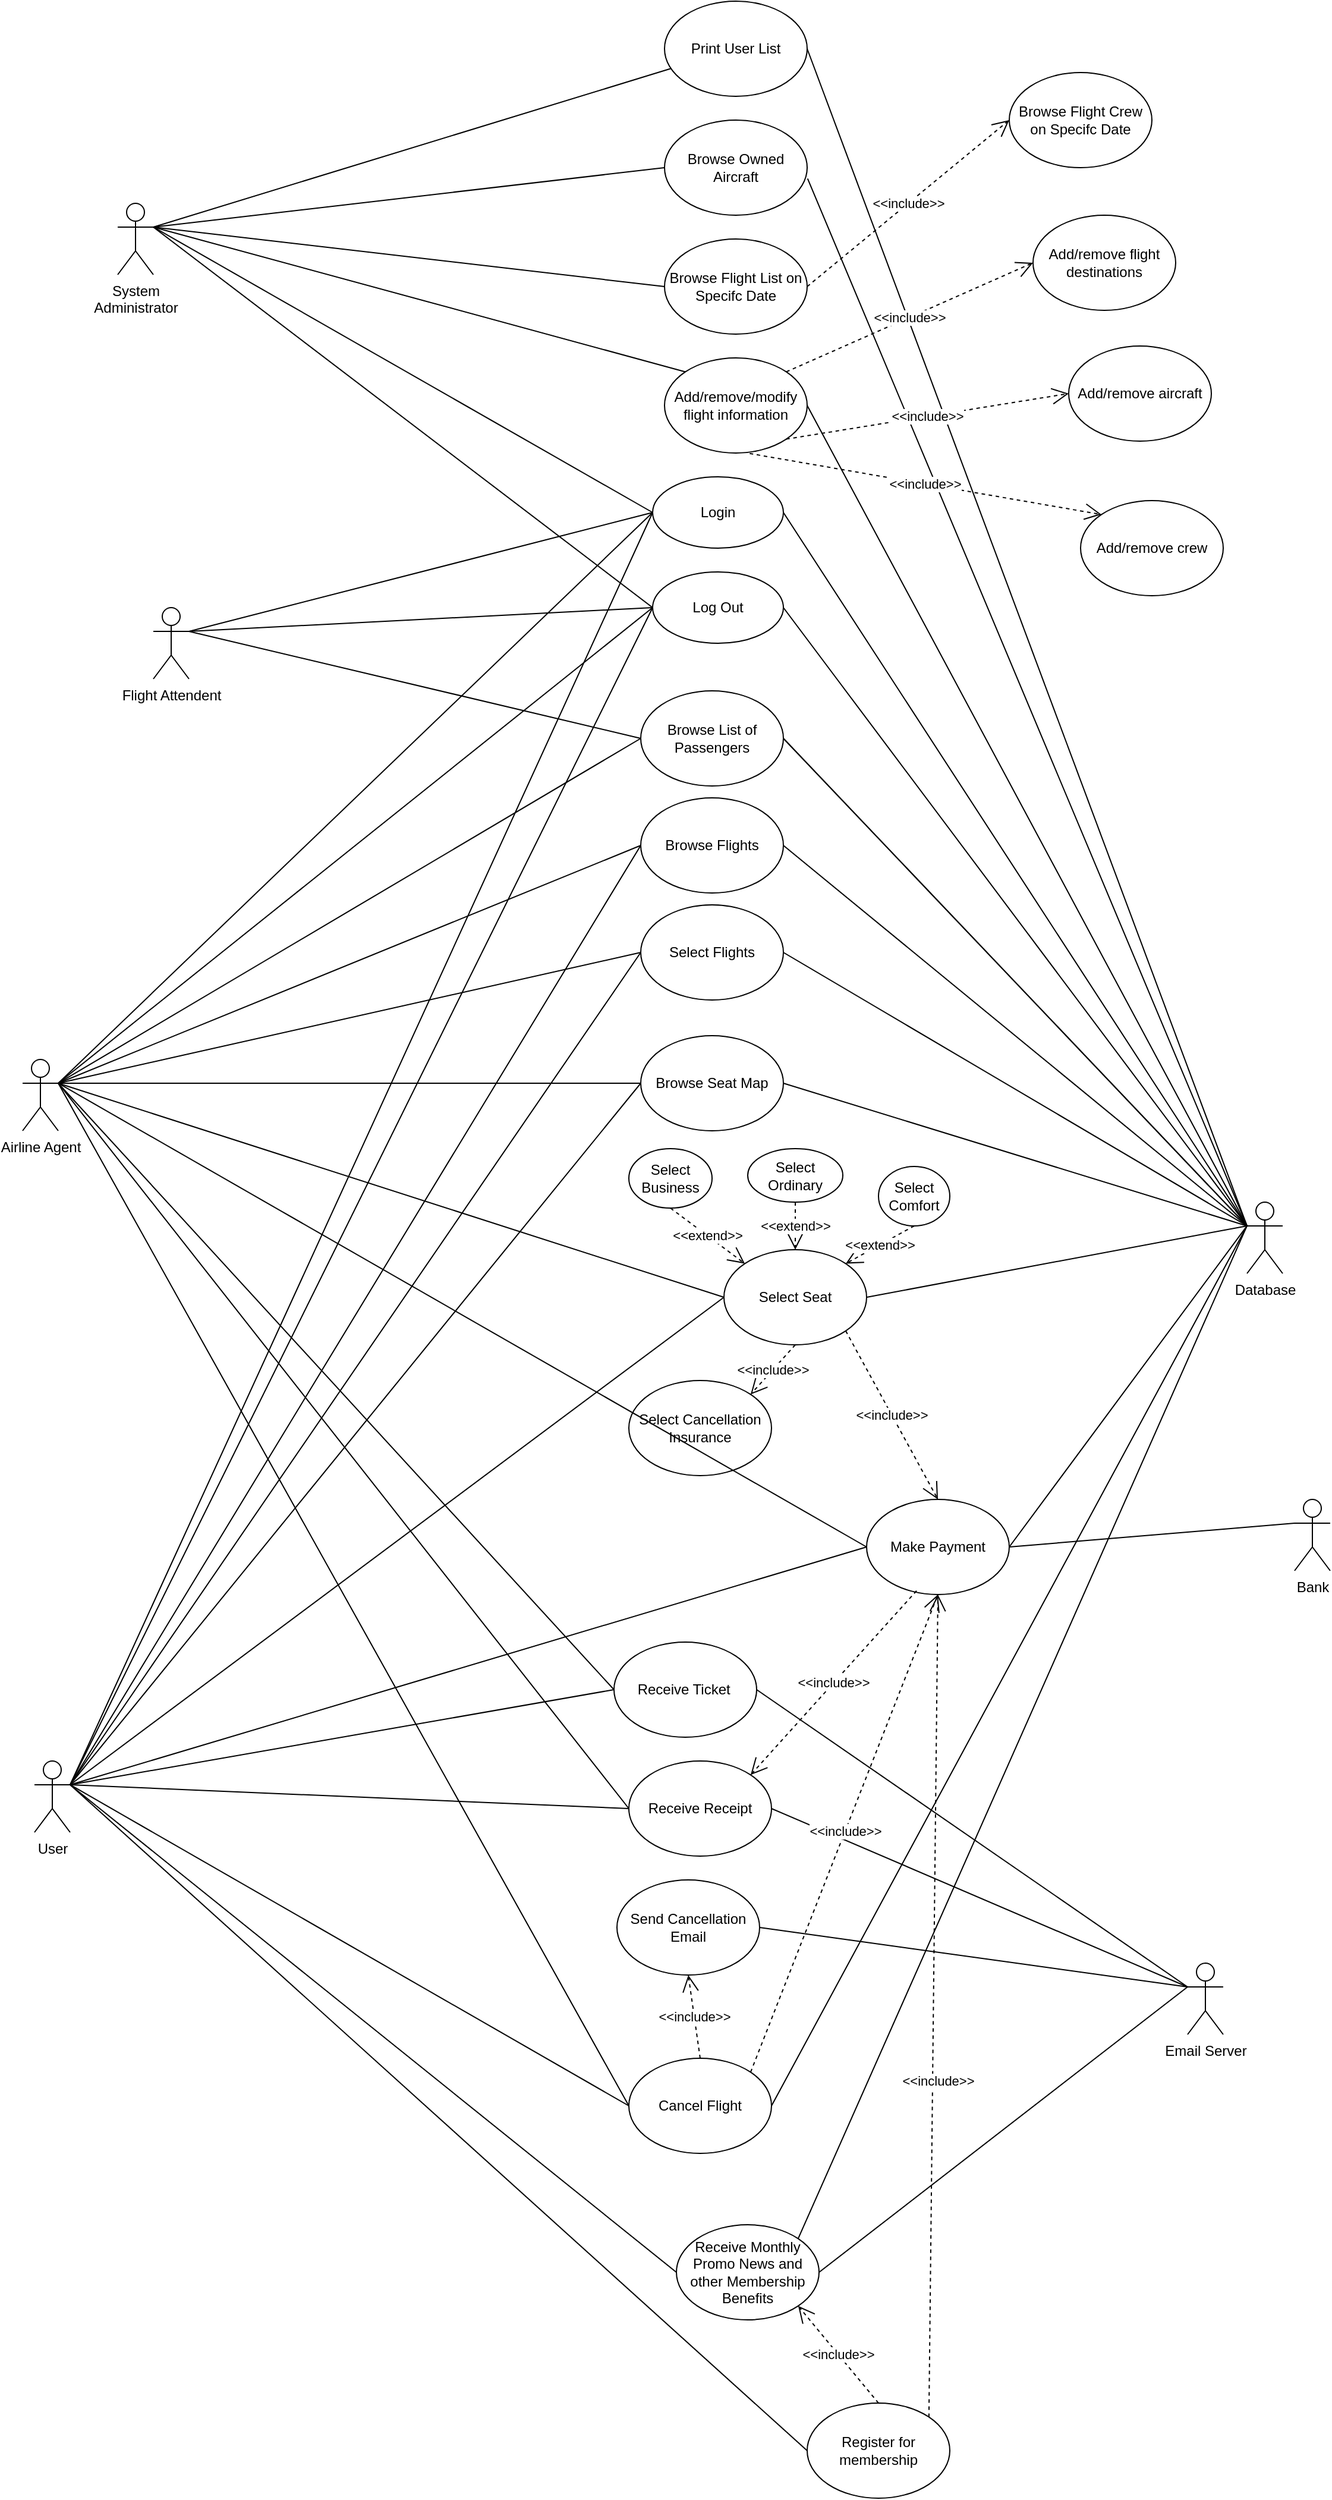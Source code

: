 <mxfile version="22.1.2" type="device">
  <diagram name="Page-1" id="qdFyxSqgyczc50ukwJnV">
    <mxGraphModel dx="1886" dy="2891" grid="1" gridSize="10" guides="1" tooltips="1" connect="1" arrows="1" fold="1" page="1" pageScale="1" pageWidth="850" pageHeight="1100" math="0" shadow="0">
      <root>
        <mxCell id="0" />
        <mxCell id="1" parent="0" />
        <mxCell id="Oktcj9MqUROiAOQRCkaV-20" style="edgeStyle=none;shape=connector;rounded=0;orthogonalLoop=1;jettySize=auto;html=1;exitX=1;exitY=0.333;exitDx=0;exitDy=0;exitPerimeter=0;entryX=0;entryY=0.5;entryDx=0;entryDy=0;labelBackgroundColor=default;strokeColor=default;align=center;verticalAlign=middle;fontFamily=Helvetica;fontSize=11;fontColor=default;endArrow=none;endFill=0;" parent="1" source="k9qatuvnpu8ZYcSoqn7l-3" target="k9qatuvnpu8ZYcSoqn7l-24" edge="1">
          <mxGeometry relative="1" as="geometry" />
        </mxCell>
        <mxCell id="Oktcj9MqUROiAOQRCkaV-23" style="edgeStyle=none;shape=connector;rounded=0;orthogonalLoop=1;jettySize=auto;html=1;exitX=1;exitY=0.333;exitDx=0;exitDy=0;exitPerimeter=0;entryX=0;entryY=0.5;entryDx=0;entryDy=0;labelBackgroundColor=default;strokeColor=default;align=center;verticalAlign=middle;fontFamily=Helvetica;fontSize=11;fontColor=default;endArrow=none;endFill=0;" parent="1" source="k9qatuvnpu8ZYcSoqn7l-3" target="k9qatuvnpu8ZYcSoqn7l-47" edge="1">
          <mxGeometry relative="1" as="geometry" />
        </mxCell>
        <mxCell id="k9qatuvnpu8ZYcSoqn7l-3" value="User" style="shape=umlActor;verticalLabelPosition=bottom;verticalAlign=top;html=1;outlineConnect=0;" parent="1" vertex="1">
          <mxGeometry x="-400" y="300" width="30" height="60" as="geometry" />
        </mxCell>
        <mxCell id="k9qatuvnpu8ZYcSoqn7l-5" value="Receive Monthly Promo News and other Membership Benefits" style="ellipse;whiteSpace=wrap;html=1;" parent="1" vertex="1">
          <mxGeometry x="140" y="690" width="120" height="80" as="geometry" />
        </mxCell>
        <mxCell id="k9qatuvnpu8ZYcSoqn7l-8" value="" style="endArrow=none;html=1;rounded=0;exitX=1;exitY=0.333;exitDx=0;exitDy=0;exitPerimeter=0;entryX=0;entryY=0.5;entryDx=0;entryDy=0;" parent="1" source="k9qatuvnpu8ZYcSoqn7l-3" target="k9qatuvnpu8ZYcSoqn7l-5" edge="1">
          <mxGeometry width="50" height="50" relative="1" as="geometry">
            <mxPoint x="290" y="620" as="sourcePoint" />
            <mxPoint x="340" y="570" as="targetPoint" />
          </mxGeometry>
        </mxCell>
        <mxCell id="k9qatuvnpu8ZYcSoqn7l-10" value="Database" style="shape=umlActor;verticalLabelPosition=bottom;verticalAlign=top;html=1;outlineConnect=0;" parent="1" vertex="1">
          <mxGeometry x="620" y="-170" width="30" height="60" as="geometry" />
        </mxCell>
        <mxCell id="k9qatuvnpu8ZYcSoqn7l-11" value="" style="endArrow=none;html=1;rounded=0;exitX=1;exitY=0;exitDx=0;exitDy=0;entryX=0;entryY=0.333;entryDx=0;entryDy=0;entryPerimeter=0;" parent="1" source="k9qatuvnpu8ZYcSoqn7l-5" target="k9qatuvnpu8ZYcSoqn7l-10" edge="1">
          <mxGeometry width="50" height="50" relative="1" as="geometry">
            <mxPoint x="290" y="620" as="sourcePoint" />
            <mxPoint x="340" y="570" as="targetPoint" />
          </mxGeometry>
        </mxCell>
        <mxCell id="k9qatuvnpu8ZYcSoqn7l-15" value="Login" style="ellipse;whiteSpace=wrap;html=1;" parent="1" vertex="1">
          <mxGeometry x="120" y="-780" width="110" height="60" as="geometry" />
        </mxCell>
        <mxCell id="k9qatuvnpu8ZYcSoqn7l-16" value="" style="endArrow=none;html=1;rounded=0;exitX=1;exitY=0.333;exitDx=0;exitDy=0;exitPerimeter=0;entryX=0;entryY=0.5;entryDx=0;entryDy=0;" parent="1" source="k9qatuvnpu8ZYcSoqn7l-3" target="k9qatuvnpu8ZYcSoqn7l-15" edge="1">
          <mxGeometry width="50" height="50" relative="1" as="geometry">
            <mxPoint x="290" y="620" as="sourcePoint" />
            <mxPoint x="340" y="570" as="targetPoint" />
          </mxGeometry>
        </mxCell>
        <mxCell id="k9qatuvnpu8ZYcSoqn7l-17" value="" style="endArrow=none;html=1;rounded=0;exitX=1;exitY=0.5;exitDx=0;exitDy=0;entryX=0;entryY=0.333;entryDx=0;entryDy=0;entryPerimeter=0;" parent="1" source="k9qatuvnpu8ZYcSoqn7l-15" target="k9qatuvnpu8ZYcSoqn7l-10" edge="1">
          <mxGeometry width="50" height="50" relative="1" as="geometry">
            <mxPoint x="290" y="620" as="sourcePoint" />
            <mxPoint x="340" y="570" as="targetPoint" />
          </mxGeometry>
        </mxCell>
        <mxCell id="k9qatuvnpu8ZYcSoqn7l-20" value="System&lt;br&gt;Administrator" style="shape=umlActor;verticalLabelPosition=bottom;verticalAlign=top;html=1;outlineConnect=0;" parent="1" vertex="1">
          <mxGeometry x="-330" y="-1010" width="30" height="60" as="geometry" />
        </mxCell>
        <mxCell id="k9qatuvnpu8ZYcSoqn7l-22" value="Select Flights" style="ellipse;whiteSpace=wrap;html=1;" parent="1" vertex="1">
          <mxGeometry x="110" y="-420" width="120" height="80" as="geometry" />
        </mxCell>
        <mxCell id="k9qatuvnpu8ZYcSoqn7l-24" value="Select Seat" style="ellipse;whiteSpace=wrap;html=1;" parent="1" vertex="1">
          <mxGeometry x="180" y="-130" width="120" height="80" as="geometry" />
        </mxCell>
        <mxCell id="k9qatuvnpu8ZYcSoqn7l-25" value="Make Payment" style="ellipse;whiteSpace=wrap;html=1;" parent="1" vertex="1">
          <mxGeometry x="300" y="80" width="120" height="80" as="geometry" />
        </mxCell>
        <mxCell id="k9qatuvnpu8ZYcSoqn7l-26" value="Cancel Flight" style="ellipse;whiteSpace=wrap;html=1;" parent="1" vertex="1">
          <mxGeometry x="100" y="550" width="120" height="80" as="geometry" />
        </mxCell>
        <mxCell id="k9qatuvnpu8ZYcSoqn7l-28" value="Send Cancellation Email" style="ellipse;whiteSpace=wrap;html=1;" parent="1" vertex="1">
          <mxGeometry x="90" y="400" width="120" height="80" as="geometry" />
        </mxCell>
        <mxCell id="k9qatuvnpu8ZYcSoqn7l-32" value="Browse Seat Map" style="ellipse;whiteSpace=wrap;html=1;" parent="1" vertex="1">
          <mxGeometry x="110" y="-310" width="120" height="80" as="geometry" />
        </mxCell>
        <mxCell id="k9qatuvnpu8ZYcSoqn7l-33" value="Browse Flights" style="ellipse;whiteSpace=wrap;html=1;" parent="1" vertex="1">
          <mxGeometry x="110" y="-510" width="120" height="80" as="geometry" />
        </mxCell>
        <mxCell id="k9qatuvnpu8ZYcSoqn7l-37" value="Add/remove crew" style="ellipse;whiteSpace=wrap;html=1;" parent="1" vertex="1">
          <mxGeometry x="480" y="-760" width="120" height="80" as="geometry" />
        </mxCell>
        <mxCell id="k9qatuvnpu8ZYcSoqn7l-38" value="Add/remove aircraft" style="ellipse;whiteSpace=wrap;html=1;" parent="1" vertex="1">
          <mxGeometry x="470" y="-890" width="120" height="80" as="geometry" />
        </mxCell>
        <mxCell id="k9qatuvnpu8ZYcSoqn7l-39" value="Add/remove flight destinations" style="ellipse;whiteSpace=wrap;html=1;" parent="1" vertex="1">
          <mxGeometry x="440" y="-1000" width="120" height="80" as="geometry" />
        </mxCell>
        <mxCell id="Oktcj9MqUROiAOQRCkaV-9" style="edgeStyle=none;shape=connector;rounded=0;orthogonalLoop=1;jettySize=auto;html=1;exitX=0;exitY=0;exitDx=0;exitDy=0;labelBackgroundColor=default;strokeColor=default;align=center;verticalAlign=middle;fontFamily=Helvetica;fontSize=11;fontColor=default;endArrow=none;endFill=0;entryX=1;entryY=0.333;entryDx=0;entryDy=0;entryPerimeter=0;" parent="1" source="k9qatuvnpu8ZYcSoqn7l-40" target="k9qatuvnpu8ZYcSoqn7l-20" edge="1">
          <mxGeometry relative="1" as="geometry">
            <mxPoint x="-90.0" y="-1030" as="targetPoint" />
          </mxGeometry>
        </mxCell>
        <mxCell id="k9qatuvnpu8ZYcSoqn7l-40" value="Add/remove/modify flight information" style="ellipse;whiteSpace=wrap;html=1;" parent="1" vertex="1">
          <mxGeometry x="130" y="-880" width="120" height="80" as="geometry" />
        </mxCell>
        <mxCell id="k9qatuvnpu8ZYcSoqn7l-41" value="Print User List" style="ellipse;whiteSpace=wrap;html=1;" parent="1" vertex="1">
          <mxGeometry x="130" y="-1180" width="120" height="80" as="geometry" />
        </mxCell>
        <mxCell id="k9qatuvnpu8ZYcSoqn7l-42" value="Browse List of Passengers" style="ellipse;whiteSpace=wrap;html=1;" parent="1" vertex="1">
          <mxGeometry x="110" y="-600" width="120" height="80" as="geometry" />
        </mxCell>
        <mxCell id="k9qatuvnpu8ZYcSoqn7l-43" value="" style="endArrow=none;html=1;rounded=0;entryX=1;entryY=0.333;entryDx=0;entryDy=0;entryPerimeter=0;exitX=0;exitY=0.5;exitDx=0;exitDy=0;" parent="1" source="k9qatuvnpu8ZYcSoqn7l-26" target="k9qatuvnpu8ZYcSoqn7l-3" edge="1">
          <mxGeometry width="50" height="50" relative="1" as="geometry">
            <mxPoint x="-50" y="400" as="sourcePoint" />
            <mxPoint x="-90" y="270" as="targetPoint" />
          </mxGeometry>
        </mxCell>
        <mxCell id="k9qatuvnpu8ZYcSoqn7l-44" value="" style="endArrow=none;html=1;rounded=0;exitX=1;exitY=0.5;exitDx=0;exitDy=0;entryX=0;entryY=0.333;entryDx=0;entryDy=0;entryPerimeter=0;" parent="1" source="k9qatuvnpu8ZYcSoqn7l-26" target="k9qatuvnpu8ZYcSoqn7l-10" edge="1">
          <mxGeometry width="50" height="50" relative="1" as="geometry">
            <mxPoint x="370" y="520" as="sourcePoint" />
            <mxPoint x="420" y="470" as="targetPoint" />
          </mxGeometry>
        </mxCell>
        <mxCell id="k9qatuvnpu8ZYcSoqn7l-45" value="Select Cancellation Insurance" style="ellipse;whiteSpace=wrap;html=1;" parent="1" vertex="1">
          <mxGeometry x="100" y="-20" width="120" height="80" as="geometry" />
        </mxCell>
        <mxCell id="k9qatuvnpu8ZYcSoqn7l-47" value="Receive Ticket&amp;nbsp;" style="ellipse;whiteSpace=wrap;html=1;" parent="1" vertex="1">
          <mxGeometry x="87.5" y="200" width="120" height="80" as="geometry" />
        </mxCell>
        <mxCell id="k9qatuvnpu8ZYcSoqn7l-48" value="Receive Receipt" style="ellipse;whiteSpace=wrap;html=1;" parent="1" vertex="1">
          <mxGeometry x="100" y="300" width="120" height="80" as="geometry" />
        </mxCell>
        <mxCell id="k9qatuvnpu8ZYcSoqn7l-49" value="" style="endArrow=none;html=1;rounded=0;exitX=1;exitY=0.333;exitDx=0;exitDy=0;exitPerimeter=0;entryX=0;entryY=0.5;entryDx=0;entryDy=0;" parent="1" source="k9qatuvnpu8ZYcSoqn7l-3" target="k9qatuvnpu8ZYcSoqn7l-33" edge="1">
          <mxGeometry width="50" height="50" relative="1" as="geometry">
            <mxPoint x="370" y="140" as="sourcePoint" />
            <mxPoint x="420" y="90" as="targetPoint" />
          </mxGeometry>
        </mxCell>
        <mxCell id="k9qatuvnpu8ZYcSoqn7l-50" value="" style="endArrow=none;html=1;rounded=0;exitX=1;exitY=0.333;exitDx=0;exitDy=0;exitPerimeter=0;entryX=0;entryY=0.5;entryDx=0;entryDy=0;" parent="1" source="k9qatuvnpu8ZYcSoqn7l-3" target="k9qatuvnpu8ZYcSoqn7l-22" edge="1">
          <mxGeometry width="50" height="50" relative="1" as="geometry">
            <mxPoint x="370" y="240" as="sourcePoint" />
            <mxPoint x="420" y="190" as="targetPoint" />
          </mxGeometry>
        </mxCell>
        <mxCell id="k9qatuvnpu8ZYcSoqn7l-57" value="" style="endArrow=none;html=1;rounded=0;exitX=1;exitY=0.333;exitDx=0;exitDy=0;exitPerimeter=0;entryX=0;entryY=0.5;entryDx=0;entryDy=0;" parent="1" source="k9qatuvnpu8ZYcSoqn7l-3" target="k9qatuvnpu8ZYcSoqn7l-25" edge="1">
          <mxGeometry width="50" height="50" relative="1" as="geometry">
            <mxPoint x="370" y="140" as="sourcePoint" />
            <mxPoint x="420" y="90" as="targetPoint" />
          </mxGeometry>
        </mxCell>
        <mxCell id="k9qatuvnpu8ZYcSoqn7l-58" value="&amp;lt;&amp;lt;include&amp;gt;&amp;gt;" style="endArrow=open;endSize=12;dashed=1;html=1;rounded=0;entryX=0.5;entryY=1;entryDx=0;entryDy=0;exitX=0.5;exitY=0;exitDx=0;exitDy=0;" parent="1" source="k9qatuvnpu8ZYcSoqn7l-26" target="k9qatuvnpu8ZYcSoqn7l-28" edge="1">
          <mxGeometry x="0.0" width="160" relative="1" as="geometry">
            <mxPoint x="170" y="360" as="sourcePoint" />
            <mxPoint x="180" y="140" as="targetPoint" />
            <mxPoint as="offset" />
          </mxGeometry>
        </mxCell>
        <mxCell id="k9qatuvnpu8ZYcSoqn7l-60" value="" style="endArrow=none;html=1;rounded=0;exitX=1;exitY=0.5;exitDx=0;exitDy=0;entryX=0;entryY=0.333;entryDx=0;entryDy=0;entryPerimeter=0;" parent="1" source="k9qatuvnpu8ZYcSoqn7l-25" target="k9qatuvnpu8ZYcSoqn7l-10" edge="1">
          <mxGeometry width="50" height="50" relative="1" as="geometry">
            <mxPoint x="370" y="240" as="sourcePoint" />
            <mxPoint x="520" y="400" as="targetPoint" />
          </mxGeometry>
        </mxCell>
        <mxCell id="k9qatuvnpu8ZYcSoqn7l-62" value="Bank" style="shape=umlActor;verticalLabelPosition=bottom;verticalAlign=top;html=1;outlineConnect=0;" parent="1" vertex="1">
          <mxGeometry x="660" y="80" width="30" height="60" as="geometry" />
        </mxCell>
        <mxCell id="k9qatuvnpu8ZYcSoqn7l-63" value="" style="endArrow=none;html=1;rounded=0;entryX=0;entryY=0.333;entryDx=0;entryDy=0;entryPerimeter=0;exitX=1;exitY=0.5;exitDx=0;exitDy=0;" parent="1" source="k9qatuvnpu8ZYcSoqn7l-25" target="k9qatuvnpu8ZYcSoqn7l-62" edge="1">
          <mxGeometry width="50" height="50" relative="1" as="geometry">
            <mxPoint x="520" y="320" as="sourcePoint" />
            <mxPoint x="520" y="160" as="targetPoint" />
          </mxGeometry>
        </mxCell>
        <mxCell id="k9qatuvnpu8ZYcSoqn7l-64" value="" style="endArrow=none;html=1;rounded=0;exitX=1;exitY=0.5;exitDx=0;exitDy=0;entryX=0;entryY=0.333;entryDx=0;entryDy=0;entryPerimeter=0;" parent="1" source="k9qatuvnpu8ZYcSoqn7l-22" target="k9qatuvnpu8ZYcSoqn7l-10" edge="1">
          <mxGeometry width="50" height="50" relative="1" as="geometry">
            <mxPoint x="370" y="-160" as="sourcePoint" />
            <mxPoint x="420" y="-210" as="targetPoint" />
          </mxGeometry>
        </mxCell>
        <mxCell id="k9qatuvnpu8ZYcSoqn7l-65" value="" style="endArrow=none;html=1;rounded=0;entryX=0;entryY=0.333;entryDx=0;entryDy=0;entryPerimeter=0;exitX=1;exitY=0.5;exitDx=0;exitDy=0;" parent="1" source="k9qatuvnpu8ZYcSoqn7l-33" target="k9qatuvnpu8ZYcSoqn7l-10" edge="1">
          <mxGeometry width="50" height="50" relative="1" as="geometry">
            <mxPoint x="370" y="240" as="sourcePoint" />
            <mxPoint x="420" y="190" as="targetPoint" />
          </mxGeometry>
        </mxCell>
        <mxCell id="Oktcj9MqUROiAOQRCkaV-16" style="edgeStyle=none;shape=connector;rounded=0;orthogonalLoop=1;jettySize=auto;html=1;exitX=1;exitY=0.333;exitDx=0;exitDy=0;exitPerimeter=0;entryX=0;entryY=0.5;entryDx=0;entryDy=0;labelBackgroundColor=default;strokeColor=default;align=center;verticalAlign=middle;fontFamily=Helvetica;fontSize=11;fontColor=default;endArrow=none;endFill=0;" parent="1" source="k9qatuvnpu8ZYcSoqn7l-66" target="k9qatuvnpu8ZYcSoqn7l-15" edge="1">
          <mxGeometry relative="1" as="geometry" />
        </mxCell>
        <mxCell id="k9qatuvnpu8ZYcSoqn7l-66" value="Airline Agent" style="shape=umlActor;verticalLabelPosition=bottom;verticalAlign=top;html=1;outlineConnect=0;" parent="1" vertex="1">
          <mxGeometry x="-410" y="-290" width="30" height="60" as="geometry" />
        </mxCell>
        <mxCell id="k9qatuvnpu8ZYcSoqn7l-67" value="" style="endArrow=none;html=1;rounded=0;exitX=1;exitY=0.333;exitDx=0;exitDy=0;exitPerimeter=0;entryX=0;entryY=0.5;entryDx=0;entryDy=0;" parent="1" source="k9qatuvnpu8ZYcSoqn7l-66" target="k9qatuvnpu8ZYcSoqn7l-42" edge="1">
          <mxGeometry width="50" height="50" relative="1" as="geometry">
            <mxPoint x="370" y="-160" as="sourcePoint" />
            <mxPoint x="420" y="-210" as="targetPoint" />
          </mxGeometry>
        </mxCell>
        <mxCell id="k9qatuvnpu8ZYcSoqn7l-68" value="" style="endArrow=none;html=1;rounded=0;exitX=1;exitY=0.5;exitDx=0;exitDy=0;entryX=0;entryY=0.333;entryDx=0;entryDy=0;entryPerimeter=0;" parent="1" source="k9qatuvnpu8ZYcSoqn7l-42" target="k9qatuvnpu8ZYcSoqn7l-10" edge="1">
          <mxGeometry width="50" height="50" relative="1" as="geometry">
            <mxPoint x="370" y="-260" as="sourcePoint" />
            <mxPoint x="420" y="-310" as="targetPoint" />
          </mxGeometry>
        </mxCell>
        <mxCell id="Oktcj9MqUROiAOQRCkaV-15" style="edgeStyle=none;shape=connector;rounded=0;orthogonalLoop=1;jettySize=auto;html=1;exitX=1;exitY=0.333;exitDx=0;exitDy=0;exitPerimeter=0;entryX=0;entryY=0.5;entryDx=0;entryDy=0;labelBackgroundColor=default;strokeColor=default;align=center;verticalAlign=middle;fontFamily=Helvetica;fontSize=11;fontColor=default;endArrow=none;endFill=0;" parent="1" source="k9qatuvnpu8ZYcSoqn7l-69" target="k9qatuvnpu8ZYcSoqn7l-15" edge="1">
          <mxGeometry relative="1" as="geometry" />
        </mxCell>
        <mxCell id="k9qatuvnpu8ZYcSoqn7l-69" value="Flight Attendent" style="shape=umlActor;verticalLabelPosition=bottom;verticalAlign=top;html=1;outlineConnect=0;" parent="1" vertex="1">
          <mxGeometry x="-300" y="-670" width="30" height="60" as="geometry" />
        </mxCell>
        <mxCell id="k9qatuvnpu8ZYcSoqn7l-70" value="" style="endArrow=none;html=1;rounded=0;exitX=1;exitY=0.333;exitDx=0;exitDy=0;exitPerimeter=0;entryX=0;entryY=0.5;entryDx=0;entryDy=0;" parent="1" source="k9qatuvnpu8ZYcSoqn7l-69" target="k9qatuvnpu8ZYcSoqn7l-42" edge="1">
          <mxGeometry width="50" height="50" relative="1" as="geometry">
            <mxPoint x="370" y="-160" as="sourcePoint" />
            <mxPoint x="420" y="-210" as="targetPoint" />
          </mxGeometry>
        </mxCell>
        <mxCell id="k9qatuvnpu8ZYcSoqn7l-71" value="" style="endArrow=none;html=1;rounded=0;exitX=1;exitY=0.5;exitDx=0;exitDy=0;entryX=0;entryY=0.333;entryDx=0;entryDy=0;entryPerimeter=0;" parent="1" source="k9qatuvnpu8ZYcSoqn7l-42" target="k9qatuvnpu8ZYcSoqn7l-10" edge="1">
          <mxGeometry width="50" height="50" relative="1" as="geometry">
            <mxPoint x="370" y="-360" as="sourcePoint" />
            <mxPoint x="520" y="400" as="targetPoint" />
          </mxGeometry>
        </mxCell>
        <mxCell id="k9qatuvnpu8ZYcSoqn7l-72" value="Browse Owned Aircraft" style="ellipse;whiteSpace=wrap;html=1;" parent="1" vertex="1">
          <mxGeometry x="130" y="-1080" width="120" height="80" as="geometry" />
        </mxCell>
        <mxCell id="k9qatuvnpu8ZYcSoqn7l-73" value="" style="endArrow=none;html=1;rounded=0;exitX=1.003;exitY=0.615;exitDx=0;exitDy=0;exitPerimeter=0;entryX=0;entryY=0.333;entryDx=0;entryDy=0;entryPerimeter=0;" parent="1" source="k9qatuvnpu8ZYcSoqn7l-72" target="k9qatuvnpu8ZYcSoqn7l-10" edge="1">
          <mxGeometry width="50" height="50" relative="1" as="geometry">
            <mxPoint x="370" y="-660" as="sourcePoint" />
            <mxPoint x="520" y="400" as="targetPoint" />
          </mxGeometry>
        </mxCell>
        <mxCell id="k9qatuvnpu8ZYcSoqn7l-74" value="Browse Flight List on Specifc Date" style="ellipse;whiteSpace=wrap;html=1;" parent="1" vertex="1">
          <mxGeometry x="130" y="-980" width="120" height="80" as="geometry" />
        </mxCell>
        <mxCell id="k9qatuvnpu8ZYcSoqn7l-75" value="Browse Flight Crew on Specifc Date" style="ellipse;whiteSpace=wrap;html=1;" parent="1" vertex="1">
          <mxGeometry x="420" y="-1120" width="120" height="80" as="geometry" />
        </mxCell>
        <mxCell id="k9qatuvnpu8ZYcSoqn7l-76" value="&amp;lt;&amp;lt;include&amp;gt;&amp;gt;" style="endArrow=open;endSize=12;dashed=1;html=1;rounded=0;exitX=1;exitY=0.5;exitDx=0;exitDy=0;entryX=0;entryY=0.5;entryDx=0;entryDy=0;" parent="1" source="k9qatuvnpu8ZYcSoqn7l-74" target="k9qatuvnpu8ZYcSoqn7l-75" edge="1">
          <mxGeometry width="160" relative="1" as="geometry">
            <mxPoint x="110" y="-840" as="sourcePoint" />
            <mxPoint x="110" y="-780" as="targetPoint" />
          </mxGeometry>
        </mxCell>
        <mxCell id="k9qatuvnpu8ZYcSoqn7l-77" value="" style="endArrow=none;html=1;rounded=0;exitX=1;exitY=0.5;exitDx=0;exitDy=0;entryX=0;entryY=0.333;entryDx=0;entryDy=0;entryPerimeter=0;" parent="1" source="k9qatuvnpu8ZYcSoqn7l-41" target="k9qatuvnpu8ZYcSoqn7l-10" edge="1">
          <mxGeometry width="50" height="50" relative="1" as="geometry">
            <mxPoint x="370" y="-860" as="sourcePoint" />
            <mxPoint x="520" y="400" as="targetPoint" />
          </mxGeometry>
        </mxCell>
        <mxCell id="k9qatuvnpu8ZYcSoqn7l-78" value="" style="endArrow=none;html=1;rounded=0;exitX=1;exitY=0.5;exitDx=0;exitDy=0;entryX=0;entryY=0.333;entryDx=0;entryDy=0;entryPerimeter=0;" parent="1" source="k9qatuvnpu8ZYcSoqn7l-40" target="k9qatuvnpu8ZYcSoqn7l-10" edge="1">
          <mxGeometry width="50" height="50" relative="1" as="geometry">
            <mxPoint x="370" y="-860" as="sourcePoint" />
            <mxPoint x="520" y="400" as="targetPoint" />
          </mxGeometry>
        </mxCell>
        <mxCell id="k9qatuvnpu8ZYcSoqn7l-79" value="&amp;lt;&amp;lt;include&amp;gt;&amp;gt;" style="endArrow=open;endSize=12;dashed=1;html=1;rounded=0;exitX=1;exitY=0;exitDx=0;exitDy=0;entryX=0;entryY=0.5;entryDx=0;entryDy=0;" parent="1" source="k9qatuvnpu8ZYcSoqn7l-40" target="k9qatuvnpu8ZYcSoqn7l-39" edge="1">
          <mxGeometry width="160" relative="1" as="geometry">
            <mxPoint x="148" y="-810" as="sourcePoint" />
            <mxPoint x="10" y="-738" as="targetPoint" />
          </mxGeometry>
        </mxCell>
        <mxCell id="k9qatuvnpu8ZYcSoqn7l-80" value="&amp;lt;&amp;lt;include&amp;gt;&amp;gt;" style="endArrow=open;endSize=12;dashed=1;html=1;rounded=0;exitX=1;exitY=1;exitDx=0;exitDy=0;entryX=0;entryY=0.5;entryDx=0;entryDy=0;" parent="1" source="k9qatuvnpu8ZYcSoqn7l-40" target="k9qatuvnpu8ZYcSoqn7l-38" edge="1">
          <mxGeometry width="160" relative="1" as="geometry">
            <mxPoint x="144" y="-816" as="sourcePoint" />
            <mxPoint x="12" y="-728" as="targetPoint" />
          </mxGeometry>
        </mxCell>
        <mxCell id="k9qatuvnpu8ZYcSoqn7l-81" value="&amp;lt;&amp;lt;include&amp;gt;&amp;gt;" style="endArrow=open;endSize=12;dashed=1;html=1;rounded=0;exitX=0.597;exitY=1.005;exitDx=0;exitDy=0;entryX=0;entryY=0;entryDx=0;entryDy=0;exitPerimeter=0;" parent="1" source="k9qatuvnpu8ZYcSoqn7l-40" target="k9qatuvnpu8ZYcSoqn7l-37" edge="1">
          <mxGeometry width="160" relative="1" as="geometry">
            <mxPoint x="172" y="-792" as="sourcePoint" />
            <mxPoint x="80" y="-670" as="targetPoint" />
          </mxGeometry>
        </mxCell>
        <mxCell id="k9qatuvnpu8ZYcSoqn7l-82" value="Select Ordinary" style="ellipse;whiteSpace=wrap;html=1;" parent="1" vertex="1">
          <mxGeometry x="200" y="-215" width="80" height="45" as="geometry" />
        </mxCell>
        <mxCell id="k9qatuvnpu8ZYcSoqn7l-83" value="&amp;lt;&amp;lt;extend&amp;gt;&amp;gt;" style="endArrow=open;endSize=12;dashed=1;html=1;rounded=0;exitX=0.5;exitY=1;exitDx=0;exitDy=0;entryX=0.5;entryY=0;entryDx=0;entryDy=0;" parent="1" source="k9qatuvnpu8ZYcSoqn7l-82" target="k9qatuvnpu8ZYcSoqn7l-24" edge="1">
          <mxGeometry width="160" relative="1" as="geometry">
            <mxPoint x="90" y="-64" as="sourcePoint" />
            <mxPoint x="130" y="-220" as="targetPoint" />
          </mxGeometry>
        </mxCell>
        <mxCell id="k9qatuvnpu8ZYcSoqn7l-84" value="Select Comfort" style="ellipse;whiteSpace=wrap;html=1;" parent="1" vertex="1">
          <mxGeometry x="310" y="-200" width="60" height="50" as="geometry" />
        </mxCell>
        <mxCell id="k9qatuvnpu8ZYcSoqn7l-85" value="&amp;lt;&amp;lt;extend&amp;gt;&amp;gt;" style="endArrow=open;endSize=12;dashed=1;html=1;rounded=0;exitX=0.5;exitY=1;exitDx=0;exitDy=0;entryX=1;entryY=0;entryDx=0;entryDy=0;" parent="1" source="k9qatuvnpu8ZYcSoqn7l-84" target="k9qatuvnpu8ZYcSoqn7l-24" edge="1">
          <mxGeometry width="160" relative="1" as="geometry">
            <mxPoint x="126" y="-67" as="sourcePoint" />
            <mxPoint x="530" y="-260" as="targetPoint" />
          </mxGeometry>
        </mxCell>
        <mxCell id="k9qatuvnpu8ZYcSoqn7l-86" value="Select Business" style="ellipse;whiteSpace=wrap;html=1;" parent="1" vertex="1">
          <mxGeometry x="100" y="-215" width="70" height="50" as="geometry" />
        </mxCell>
        <mxCell id="k9qatuvnpu8ZYcSoqn7l-87" value="&amp;lt;&amp;lt;extend&amp;gt;&amp;gt;" style="endArrow=open;endSize=12;dashed=1;html=1;rounded=0;entryX=0;entryY=0;entryDx=0;entryDy=0;exitX=0.5;exitY=1;exitDx=0;exitDy=0;" parent="1" source="k9qatuvnpu8ZYcSoqn7l-86" target="k9qatuvnpu8ZYcSoqn7l-24" edge="1">
          <mxGeometry x="-0.007" width="160" relative="1" as="geometry">
            <mxPoint x="90" y="-210" as="sourcePoint" />
            <mxPoint x="85" y="-190" as="targetPoint" />
            <mxPoint as="offset" />
          </mxGeometry>
        </mxCell>
        <mxCell id="Oktcj9MqUROiAOQRCkaV-1" value="Register for membership" style="ellipse;whiteSpace=wrap;html=1;" parent="1" vertex="1">
          <mxGeometry x="250" y="840" width="120" height="80" as="geometry" />
        </mxCell>
        <mxCell id="Oktcj9MqUROiAOQRCkaV-6" style="rounded=0;orthogonalLoop=1;jettySize=auto;html=1;entryX=1;entryY=0.333;entryDx=0;entryDy=0;entryPerimeter=0;endArrow=none;endFill=0;" parent="1" source="k9qatuvnpu8ZYcSoqn7l-41" target="k9qatuvnpu8ZYcSoqn7l-20" edge="1">
          <mxGeometry relative="1" as="geometry" />
        </mxCell>
        <mxCell id="Oktcj9MqUROiAOQRCkaV-7" style="edgeStyle=none;shape=connector;rounded=0;orthogonalLoop=1;jettySize=auto;html=1;exitX=0;exitY=0.5;exitDx=0;exitDy=0;entryX=1;entryY=0.333;entryDx=0;entryDy=0;entryPerimeter=0;labelBackgroundColor=default;strokeColor=default;align=center;verticalAlign=middle;fontFamily=Helvetica;fontSize=11;fontColor=default;endArrow=none;endFill=0;" parent="1" source="k9qatuvnpu8ZYcSoqn7l-72" target="k9qatuvnpu8ZYcSoqn7l-20" edge="1">
          <mxGeometry relative="1" as="geometry" />
        </mxCell>
        <mxCell id="Oktcj9MqUROiAOQRCkaV-8" style="edgeStyle=none;shape=connector;rounded=0;orthogonalLoop=1;jettySize=auto;html=1;exitX=0;exitY=0.5;exitDx=0;exitDy=0;entryX=1;entryY=0.333;entryDx=0;entryDy=0;entryPerimeter=0;labelBackgroundColor=default;strokeColor=default;align=center;verticalAlign=middle;fontFamily=Helvetica;fontSize=11;fontColor=default;endArrow=none;endFill=0;" parent="1" source="k9qatuvnpu8ZYcSoqn7l-74" target="k9qatuvnpu8ZYcSoqn7l-20" edge="1">
          <mxGeometry relative="1" as="geometry" />
        </mxCell>
        <mxCell id="Oktcj9MqUROiAOQRCkaV-14" style="edgeStyle=none;shape=connector;rounded=0;orthogonalLoop=1;jettySize=auto;html=1;exitX=0;exitY=0.5;exitDx=0;exitDy=0;entryX=1;entryY=0.333;entryDx=0;entryDy=0;entryPerimeter=0;labelBackgroundColor=default;strokeColor=default;align=center;verticalAlign=middle;fontFamily=Helvetica;fontSize=11;fontColor=default;endArrow=none;endFill=0;" parent="1" source="k9qatuvnpu8ZYcSoqn7l-15" target="k9qatuvnpu8ZYcSoqn7l-20" edge="1">
          <mxGeometry relative="1" as="geometry" />
        </mxCell>
        <mxCell id="Oktcj9MqUROiAOQRCkaV-18" style="edgeStyle=none;shape=connector;rounded=0;orthogonalLoop=1;jettySize=auto;html=1;exitX=0;exitY=0.5;exitDx=0;exitDy=0;entryX=1;entryY=0.333;entryDx=0;entryDy=0;entryPerimeter=0;labelBackgroundColor=default;strokeColor=default;align=center;verticalAlign=middle;fontFamily=Helvetica;fontSize=11;fontColor=default;endArrow=none;endFill=0;" parent="1" source="k9qatuvnpu8ZYcSoqn7l-32" target="k9qatuvnpu8ZYcSoqn7l-3" edge="1">
          <mxGeometry relative="1" as="geometry" />
        </mxCell>
        <mxCell id="Oktcj9MqUROiAOQRCkaV-19" style="edgeStyle=none;shape=connector;rounded=0;orthogonalLoop=1;jettySize=auto;html=1;exitX=1;exitY=0.5;exitDx=0;exitDy=0;entryX=0;entryY=0.333;entryDx=0;entryDy=0;entryPerimeter=0;labelBackgroundColor=default;strokeColor=default;align=center;verticalAlign=middle;fontFamily=Helvetica;fontSize=11;fontColor=default;endArrow=none;endFill=0;" parent="1" source="k9qatuvnpu8ZYcSoqn7l-32" target="k9qatuvnpu8ZYcSoqn7l-10" edge="1">
          <mxGeometry relative="1" as="geometry" />
        </mxCell>
        <mxCell id="Oktcj9MqUROiAOQRCkaV-21" style="edgeStyle=none;shape=connector;rounded=0;orthogonalLoop=1;jettySize=auto;html=1;exitX=1;exitY=0.5;exitDx=0;exitDy=0;entryX=0;entryY=0.333;entryDx=0;entryDy=0;entryPerimeter=0;labelBackgroundColor=default;strokeColor=default;align=center;verticalAlign=middle;fontFamily=Helvetica;fontSize=11;fontColor=default;endArrow=none;endFill=0;" parent="1" source="k9qatuvnpu8ZYcSoqn7l-24" target="k9qatuvnpu8ZYcSoqn7l-10" edge="1">
          <mxGeometry relative="1" as="geometry" />
        </mxCell>
        <mxCell id="kHkBaE3qFRDBK7_jSeHC-1" value="" style="endArrow=none;html=1;rounded=0;exitX=0;exitY=0.5;exitDx=0;exitDy=0;entryX=1;entryY=0.333;entryDx=0;entryDy=0;entryPerimeter=0;" parent="1" source="k9qatuvnpu8ZYcSoqn7l-48" target="k9qatuvnpu8ZYcSoqn7l-3" edge="1">
          <mxGeometry width="50" height="50" relative="1" as="geometry">
            <mxPoint x="170" y="350" as="sourcePoint" />
            <mxPoint x="-130" y="220" as="targetPoint" />
          </mxGeometry>
        </mxCell>
        <mxCell id="kHkBaE3qFRDBK7_jSeHC-4" value="&amp;lt;&amp;lt;include&amp;gt;&amp;gt;" style="endArrow=open;endSize=12;dashed=1;html=1;rounded=0;entryX=1;entryY=1;entryDx=0;entryDy=0;exitX=0.5;exitY=0;exitDx=0;exitDy=0;" parent="1" source="Oktcj9MqUROiAOQRCkaV-1" target="k9qatuvnpu8ZYcSoqn7l-5" edge="1">
          <mxGeometry x="0.009" width="160" relative="1" as="geometry">
            <mxPoint x="230" y="672" as="sourcePoint" />
            <mxPoint x="298" y="530" as="targetPoint" />
            <mxPoint as="offset" />
          </mxGeometry>
        </mxCell>
        <mxCell id="kHkBaE3qFRDBK7_jSeHC-8" value="" style="endArrow=none;html=1;rounded=0;exitX=0;exitY=0.5;exitDx=0;exitDy=0;entryX=1;entryY=0.333;entryDx=0;entryDy=0;entryPerimeter=0;" parent="1" source="Oktcj9MqUROiAOQRCkaV-1" target="k9qatuvnpu8ZYcSoqn7l-3" edge="1">
          <mxGeometry width="50" height="50" relative="1" as="geometry">
            <mxPoint x="120" y="480" as="sourcePoint" />
            <mxPoint x="-130" y="220" as="targetPoint" />
          </mxGeometry>
        </mxCell>
        <mxCell id="kHkBaE3qFRDBK7_jSeHC-10" value="" style="endArrow=none;html=1;rounded=0;entryX=1;entryY=0.333;entryDx=0;entryDy=0;entryPerimeter=0;exitX=0;exitY=0.5;exitDx=0;exitDy=0;" parent="1" source="k9qatuvnpu8ZYcSoqn7l-33" target="k9qatuvnpu8ZYcSoqn7l-66" edge="1">
          <mxGeometry width="50" height="50" relative="1" as="geometry">
            <mxPoint x="120" y="-280" as="sourcePoint" />
            <mxPoint x="170" y="-330" as="targetPoint" />
          </mxGeometry>
        </mxCell>
        <mxCell id="kHkBaE3qFRDBK7_jSeHC-11" value="" style="endArrow=none;html=1;rounded=0;exitX=0;exitY=0.5;exitDx=0;exitDy=0;entryX=1;entryY=0.333;entryDx=0;entryDy=0;entryPerimeter=0;" parent="1" source="k9qatuvnpu8ZYcSoqn7l-22" target="k9qatuvnpu8ZYcSoqn7l-66" edge="1">
          <mxGeometry width="50" height="50" relative="1" as="geometry">
            <mxPoint x="120" y="-460" as="sourcePoint" />
            <mxPoint x="-110" y="-450" as="targetPoint" />
          </mxGeometry>
        </mxCell>
        <mxCell id="kHkBaE3qFRDBK7_jSeHC-12" value="" style="endArrow=none;html=1;rounded=0;exitX=0;exitY=0.5;exitDx=0;exitDy=0;entryX=1;entryY=0.333;entryDx=0;entryDy=0;entryPerimeter=0;" parent="1" source="k9qatuvnpu8ZYcSoqn7l-32" target="k9qatuvnpu8ZYcSoqn7l-66" edge="1">
          <mxGeometry width="50" height="50" relative="1" as="geometry">
            <mxPoint x="130" y="-450" as="sourcePoint" />
            <mxPoint x="-120" y="-450" as="targetPoint" />
          </mxGeometry>
        </mxCell>
        <mxCell id="kHkBaE3qFRDBK7_jSeHC-13" value="" style="endArrow=none;html=1;rounded=0;entryX=1;entryY=0.333;entryDx=0;entryDy=0;entryPerimeter=0;exitX=0;exitY=0.5;exitDx=0;exitDy=0;" parent="1" source="k9qatuvnpu8ZYcSoqn7l-24" target="k9qatuvnpu8ZYcSoqn7l-66" edge="1">
          <mxGeometry width="50" height="50" relative="1" as="geometry">
            <mxPoint x="140" y="-440" as="sourcePoint" />
            <mxPoint x="-100" y="-440" as="targetPoint" />
          </mxGeometry>
        </mxCell>
        <mxCell id="kHkBaE3qFRDBK7_jSeHC-15" value="" style="endArrow=none;html=1;rounded=0;entryX=1;entryY=0.333;entryDx=0;entryDy=0;entryPerimeter=0;exitX=0;exitY=0.5;exitDx=0;exitDy=0;" parent="1" source="k9qatuvnpu8ZYcSoqn7l-25" target="k9qatuvnpu8ZYcSoqn7l-66" edge="1">
          <mxGeometry width="50" height="50" relative="1" as="geometry">
            <mxPoint x="80" y="30" as="sourcePoint" />
            <mxPoint x="130" y="-20" as="targetPoint" />
          </mxGeometry>
        </mxCell>
        <mxCell id="kHkBaE3qFRDBK7_jSeHC-17" value="" style="endArrow=none;html=1;rounded=0;entryX=1;entryY=0.333;entryDx=0;entryDy=0;entryPerimeter=0;exitX=0;exitY=0.5;exitDx=0;exitDy=0;" parent="1" source="k9qatuvnpu8ZYcSoqn7l-47" target="k9qatuvnpu8ZYcSoqn7l-66" edge="1">
          <mxGeometry width="50" height="50" relative="1" as="geometry">
            <mxPoint x="120" y="60" as="sourcePoint" />
            <mxPoint x="-360" y="-250" as="targetPoint" />
          </mxGeometry>
        </mxCell>
        <mxCell id="kHkBaE3qFRDBK7_jSeHC-18" value="" style="endArrow=none;html=1;rounded=0;entryX=1;entryY=0.333;entryDx=0;entryDy=0;entryPerimeter=0;exitX=0;exitY=0.5;exitDx=0;exitDy=0;" parent="1" source="k9qatuvnpu8ZYcSoqn7l-48" target="k9qatuvnpu8ZYcSoqn7l-66" edge="1">
          <mxGeometry width="50" height="50" relative="1" as="geometry">
            <mxPoint x="130" y="70" as="sourcePoint" />
            <mxPoint x="-350" y="-240" as="targetPoint" />
          </mxGeometry>
        </mxCell>
        <mxCell id="kHkBaE3qFRDBK7_jSeHC-19" value="" style="endArrow=none;html=1;rounded=0;entryX=1;entryY=0.333;entryDx=0;entryDy=0;entryPerimeter=0;exitX=0;exitY=0.5;exitDx=0;exitDy=0;" parent="1" source="k9qatuvnpu8ZYcSoqn7l-26" target="k9qatuvnpu8ZYcSoqn7l-66" edge="1">
          <mxGeometry width="50" height="50" relative="1" as="geometry">
            <mxPoint x="60" y="350" as="sourcePoint" />
            <mxPoint x="-340" y="-230" as="targetPoint" />
          </mxGeometry>
        </mxCell>
        <mxCell id="kHkBaE3qFRDBK7_jSeHC-24" value="Email Server" style="shape=umlActor;verticalLabelPosition=bottom;verticalAlign=top;html=1;outlineConnect=0;" parent="1" vertex="1">
          <mxGeometry x="570" y="470" width="30" height="60" as="geometry" />
        </mxCell>
        <mxCell id="kHkBaE3qFRDBK7_jSeHC-26" value="" style="endArrow=none;html=1;rounded=0;entryX=0;entryY=0.333;entryDx=0;entryDy=0;entryPerimeter=0;exitX=1;exitY=0.5;exitDx=0;exitDy=0;" parent="1" source="k9qatuvnpu8ZYcSoqn7l-47" target="kHkBaE3qFRDBK7_jSeHC-24" edge="1">
          <mxGeometry width="50" height="50" relative="1" as="geometry">
            <mxPoint x="220" y="350" as="sourcePoint" />
            <mxPoint x="270" y="300" as="targetPoint" />
          </mxGeometry>
        </mxCell>
        <mxCell id="kHkBaE3qFRDBK7_jSeHC-27" value="" style="endArrow=none;html=1;rounded=0;entryX=0;entryY=0.333;entryDx=0;entryDy=0;entryPerimeter=0;exitX=1;exitY=0.5;exitDx=0;exitDy=0;" parent="1" source="k9qatuvnpu8ZYcSoqn7l-48" target="kHkBaE3qFRDBK7_jSeHC-24" edge="1">
          <mxGeometry width="50" height="50" relative="1" as="geometry">
            <mxPoint x="218" y="250" as="sourcePoint" />
            <mxPoint x="540" y="240" as="targetPoint" />
          </mxGeometry>
        </mxCell>
        <mxCell id="kHkBaE3qFRDBK7_jSeHC-28" value="" style="endArrow=none;html=1;rounded=0;entryX=0;entryY=0.333;entryDx=0;entryDy=0;entryPerimeter=0;exitX=1;exitY=0.5;exitDx=0;exitDy=0;" parent="1" source="k9qatuvnpu8ZYcSoqn7l-28" target="kHkBaE3qFRDBK7_jSeHC-24" edge="1">
          <mxGeometry width="50" height="50" relative="1" as="geometry">
            <mxPoint x="228" y="260" as="sourcePoint" />
            <mxPoint x="550" y="250" as="targetPoint" />
          </mxGeometry>
        </mxCell>
        <mxCell id="kHkBaE3qFRDBK7_jSeHC-29" value="" style="endArrow=none;html=1;rounded=0;entryX=0;entryY=0.333;entryDx=0;entryDy=0;entryPerimeter=0;exitX=1;exitY=0.5;exitDx=0;exitDy=0;" parent="1" source="k9qatuvnpu8ZYcSoqn7l-5" target="kHkBaE3qFRDBK7_jSeHC-24" edge="1">
          <mxGeometry width="50" height="50" relative="1" as="geometry">
            <mxPoint x="270" y="690" as="sourcePoint" />
            <mxPoint x="560" y="260" as="targetPoint" />
          </mxGeometry>
        </mxCell>
        <mxCell id="ycGHXCZgxtWu9t3GuYdv-1" value="&amp;lt;&amp;lt;include&amp;gt;&amp;gt;" style="endArrow=open;endSize=12;dashed=1;html=1;rounded=0;entryX=0.5;entryY=1;entryDx=0;entryDy=0;exitX=1;exitY=0;exitDx=0;exitDy=0;" parent="1" source="Oktcj9MqUROiAOQRCkaV-1" target="k9qatuvnpu8ZYcSoqn7l-25" edge="1">
          <mxGeometry x="-0.18" y="-4" width="160" relative="1" as="geometry">
            <mxPoint x="380" y="830" as="sourcePoint" />
            <mxPoint x="272" y="769" as="targetPoint" />
            <mxPoint y="1" as="offset" />
          </mxGeometry>
        </mxCell>
        <mxCell id="ycGHXCZgxtWu9t3GuYdv-2" value="&amp;lt;&amp;lt;include&amp;gt;&amp;gt;" style="endArrow=open;endSize=12;dashed=1;html=1;rounded=0;exitX=1;exitY=0;exitDx=0;exitDy=0;entryX=0.5;entryY=1;entryDx=0;entryDy=0;" parent="1" source="k9qatuvnpu8ZYcSoqn7l-26" target="k9qatuvnpu8ZYcSoqn7l-25" edge="1">
          <mxGeometry x="0.009" width="160" relative="1" as="geometry">
            <mxPoint x="362" y="862" as="sourcePoint" />
            <mxPoint x="330" y="150" as="targetPoint" />
            <mxPoint as="offset" />
          </mxGeometry>
        </mxCell>
        <mxCell id="ycGHXCZgxtWu9t3GuYdv-3" value="&amp;lt;&amp;lt;include&amp;gt;&amp;gt;" style="endArrow=open;endSize=12;dashed=1;html=1;rounded=0;entryX=1;entryY=0;entryDx=0;entryDy=0;exitX=0.5;exitY=1;exitDx=0;exitDy=0;" parent="1" source="k9qatuvnpu8ZYcSoqn7l-24" target="k9qatuvnpu8ZYcSoqn7l-45" edge="1">
          <mxGeometry x="0.0" width="160" relative="1" as="geometry">
            <mxPoint x="310" y="100" as="sourcePoint" />
            <mxPoint x="300" y="30" as="targetPoint" />
            <mxPoint as="offset" />
          </mxGeometry>
        </mxCell>
        <mxCell id="ycGHXCZgxtWu9t3GuYdv-4" value="&amp;lt;&amp;lt;include&amp;gt;&amp;gt;" style="endArrow=open;endSize=12;dashed=1;html=1;rounded=0;entryX=0.5;entryY=0;entryDx=0;entryDy=0;exitX=1;exitY=1;exitDx=0;exitDy=0;" parent="1" source="k9qatuvnpu8ZYcSoqn7l-24" target="k9qatuvnpu8ZYcSoqn7l-25" edge="1">
          <mxGeometry x="0.0" width="160" relative="1" as="geometry">
            <mxPoint x="190" y="-40" as="sourcePoint" />
            <mxPoint x="180" y="10" as="targetPoint" />
            <mxPoint as="offset" />
          </mxGeometry>
        </mxCell>
        <mxCell id="KsYGDugqutIYDaPRRCGD-1" value="Log Out" style="ellipse;whiteSpace=wrap;html=1;" vertex="1" parent="1">
          <mxGeometry x="120" y="-700" width="110" height="60" as="geometry" />
        </mxCell>
        <mxCell id="KsYGDugqutIYDaPRRCGD-2" style="edgeStyle=none;shape=connector;rounded=0;orthogonalLoop=1;jettySize=auto;html=1;exitX=0;exitY=0.5;exitDx=0;exitDy=0;entryX=1;entryY=0.333;entryDx=0;entryDy=0;entryPerimeter=0;labelBackgroundColor=default;strokeColor=default;align=center;verticalAlign=middle;fontFamily=Helvetica;fontSize=11;fontColor=default;endArrow=none;endFill=0;" edge="1" parent="1" source="KsYGDugqutIYDaPRRCGD-1" target="k9qatuvnpu8ZYcSoqn7l-20">
          <mxGeometry relative="1" as="geometry">
            <mxPoint x="130" y="-740" as="sourcePoint" />
            <mxPoint x="-290" y="-980" as="targetPoint" />
          </mxGeometry>
        </mxCell>
        <mxCell id="KsYGDugqutIYDaPRRCGD-3" style="edgeStyle=none;shape=connector;rounded=0;orthogonalLoop=1;jettySize=auto;html=1;exitX=0;exitY=0.5;exitDx=0;exitDy=0;entryX=1;entryY=0.333;entryDx=0;entryDy=0;entryPerimeter=0;labelBackgroundColor=default;strokeColor=default;align=center;verticalAlign=middle;fontFamily=Helvetica;fontSize=11;fontColor=default;endArrow=none;endFill=0;" edge="1" parent="1" source="KsYGDugqutIYDaPRRCGD-1" target="k9qatuvnpu8ZYcSoqn7l-69">
          <mxGeometry relative="1" as="geometry">
            <mxPoint x="130" y="-660" as="sourcePoint" />
            <mxPoint x="-290" y="-980" as="targetPoint" />
          </mxGeometry>
        </mxCell>
        <mxCell id="KsYGDugqutIYDaPRRCGD-4" style="edgeStyle=none;shape=connector;rounded=0;orthogonalLoop=1;jettySize=auto;html=1;exitX=0;exitY=0.5;exitDx=0;exitDy=0;labelBackgroundColor=default;strokeColor=default;align=center;verticalAlign=middle;fontFamily=Helvetica;fontSize=11;fontColor=default;endArrow=none;endFill=0;entryX=1;entryY=0.333;entryDx=0;entryDy=0;entryPerimeter=0;" edge="1" parent="1" source="KsYGDugqutIYDaPRRCGD-1" target="k9qatuvnpu8ZYcSoqn7l-66">
          <mxGeometry relative="1" as="geometry">
            <mxPoint x="140" y="-650" as="sourcePoint" />
            <mxPoint x="-250" y="-530" as="targetPoint" />
          </mxGeometry>
        </mxCell>
        <mxCell id="KsYGDugqutIYDaPRRCGD-5" style="edgeStyle=none;shape=connector;rounded=0;orthogonalLoop=1;jettySize=auto;html=1;labelBackgroundColor=default;strokeColor=default;align=center;verticalAlign=middle;fontFamily=Helvetica;fontSize=11;fontColor=default;endArrow=none;endFill=0;exitX=0;exitY=0.5;exitDx=0;exitDy=0;entryX=1;entryY=0.333;entryDx=0;entryDy=0;entryPerimeter=0;" edge="1" parent="1" source="KsYGDugqutIYDaPRRCGD-1" target="k9qatuvnpu8ZYcSoqn7l-3">
          <mxGeometry relative="1" as="geometry">
            <mxPoint x="110" y="-620" as="sourcePoint" />
            <mxPoint x="-370" y="-60" as="targetPoint" />
          </mxGeometry>
        </mxCell>
        <mxCell id="KsYGDugqutIYDaPRRCGD-6" value="" style="endArrow=none;html=1;rounded=0;exitX=1;exitY=0.5;exitDx=0;exitDy=0;entryX=0;entryY=0.333;entryDx=0;entryDy=0;entryPerimeter=0;" edge="1" parent="1" source="KsYGDugqutIYDaPRRCGD-1" target="k9qatuvnpu8ZYcSoqn7l-10">
          <mxGeometry width="50" height="50" relative="1" as="geometry">
            <mxPoint x="240" y="-740" as="sourcePoint" />
            <mxPoint x="680" y="-300" as="targetPoint" />
          </mxGeometry>
        </mxCell>
        <mxCell id="KsYGDugqutIYDaPRRCGD-7" value="&amp;lt;&amp;lt;include&amp;gt;&amp;gt;" style="endArrow=open;endSize=12;dashed=1;html=1;rounded=0;entryX=1;entryY=0;entryDx=0;entryDy=0;exitX=0.35;exitY=0.961;exitDx=0;exitDy=0;exitPerimeter=0;" edge="1" parent="1" source="k9qatuvnpu8ZYcSoqn7l-25" target="k9qatuvnpu8ZYcSoqn7l-48">
          <mxGeometry x="0.0" width="160" relative="1" as="geometry">
            <mxPoint x="290" y="190" as="sourcePoint" />
            <mxPoint x="300" y="120" as="targetPoint" />
            <mxPoint as="offset" />
          </mxGeometry>
        </mxCell>
      </root>
    </mxGraphModel>
  </diagram>
</mxfile>
